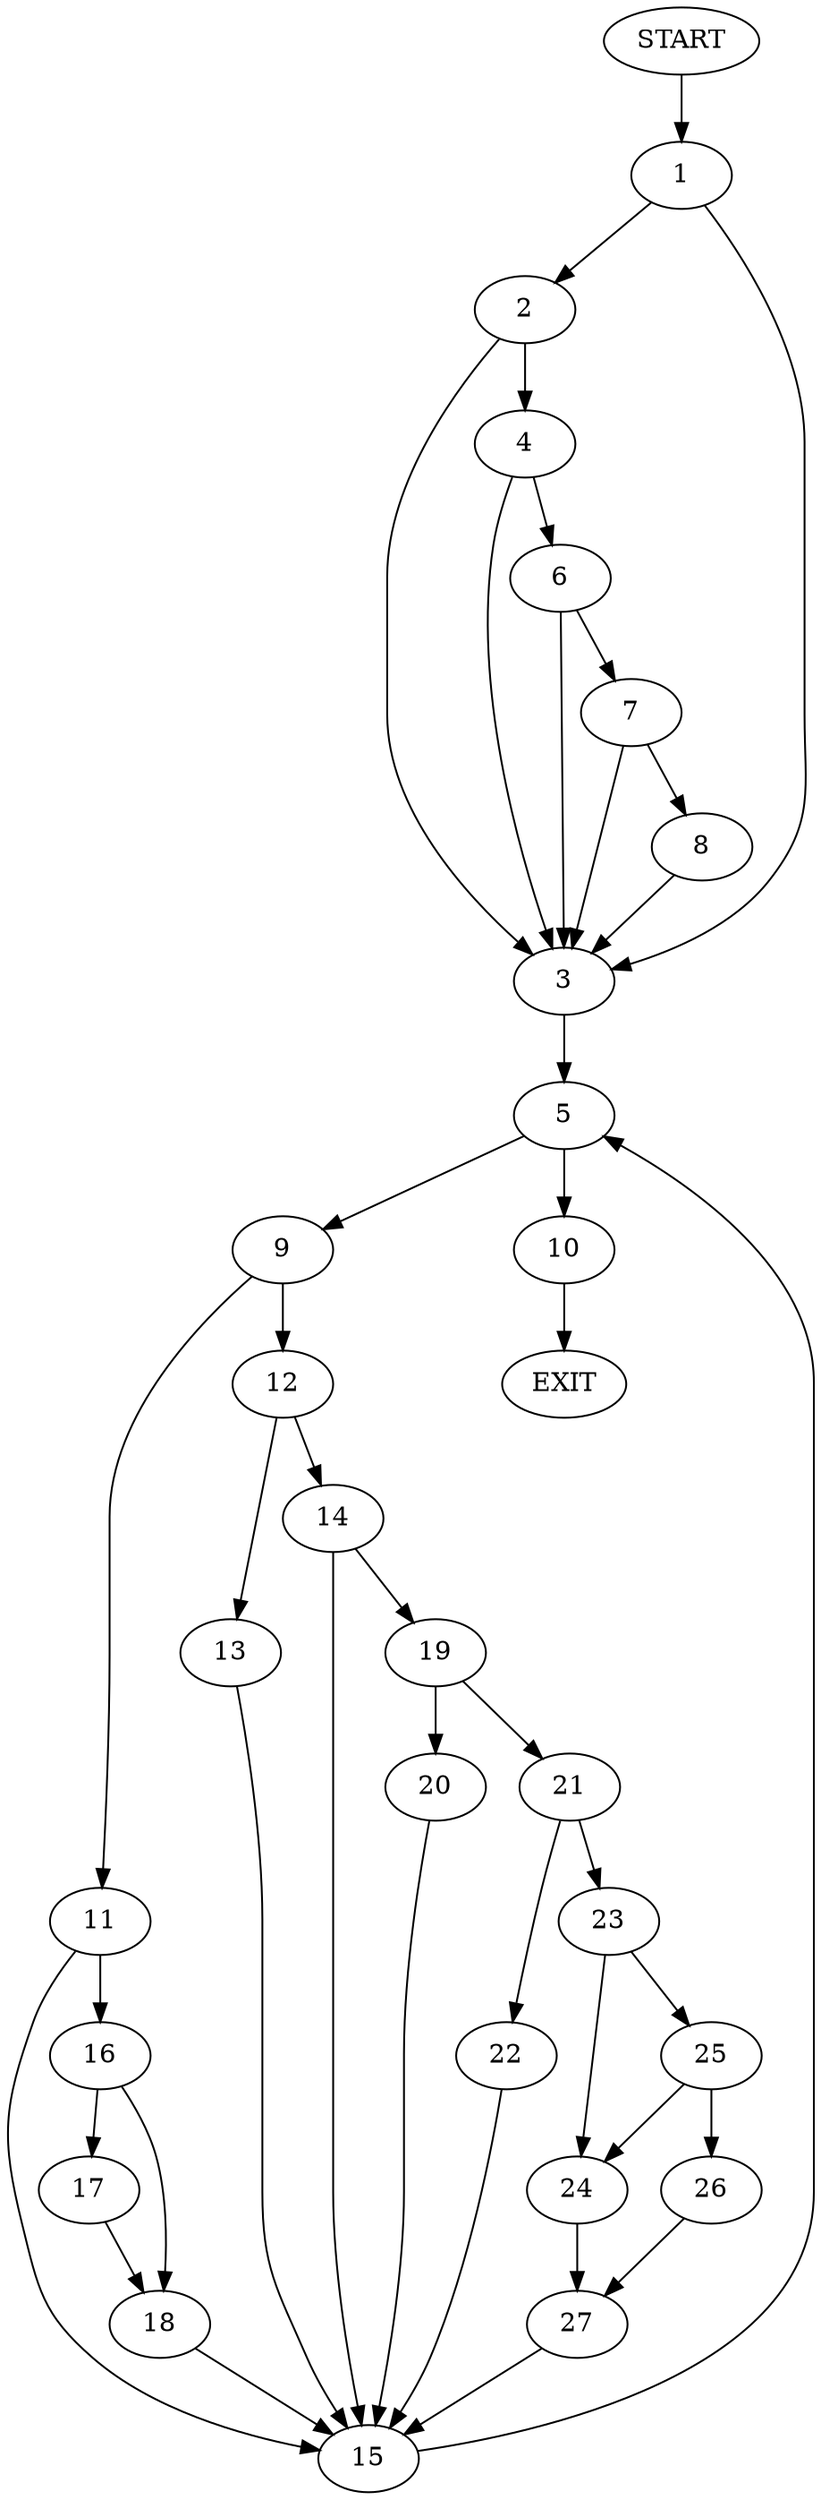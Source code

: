 digraph {
0 [label="START"]
28 [label="EXIT"]
0 -> 1
1 -> 2
1 -> 3
2 -> 4
2 -> 3
3 -> 5
4 -> 6
4 -> 3
6 -> 3
6 -> 7
7 -> 3
7 -> 8
8 -> 3
5 -> 9
5 -> 10
10 -> 28
9 -> 11
9 -> 12
12 -> 13
12 -> 14
11 -> 15
11 -> 16
15 -> 5
16 -> 17
16 -> 18
17 -> 18
18 -> 15
13 -> 15
14 -> 15
14 -> 19
19 -> 20
19 -> 21
20 -> 15
21 -> 22
21 -> 23
22 -> 15
23 -> 24
23 -> 25
25 -> 24
25 -> 26
24 -> 27
26 -> 27
27 -> 15
}
